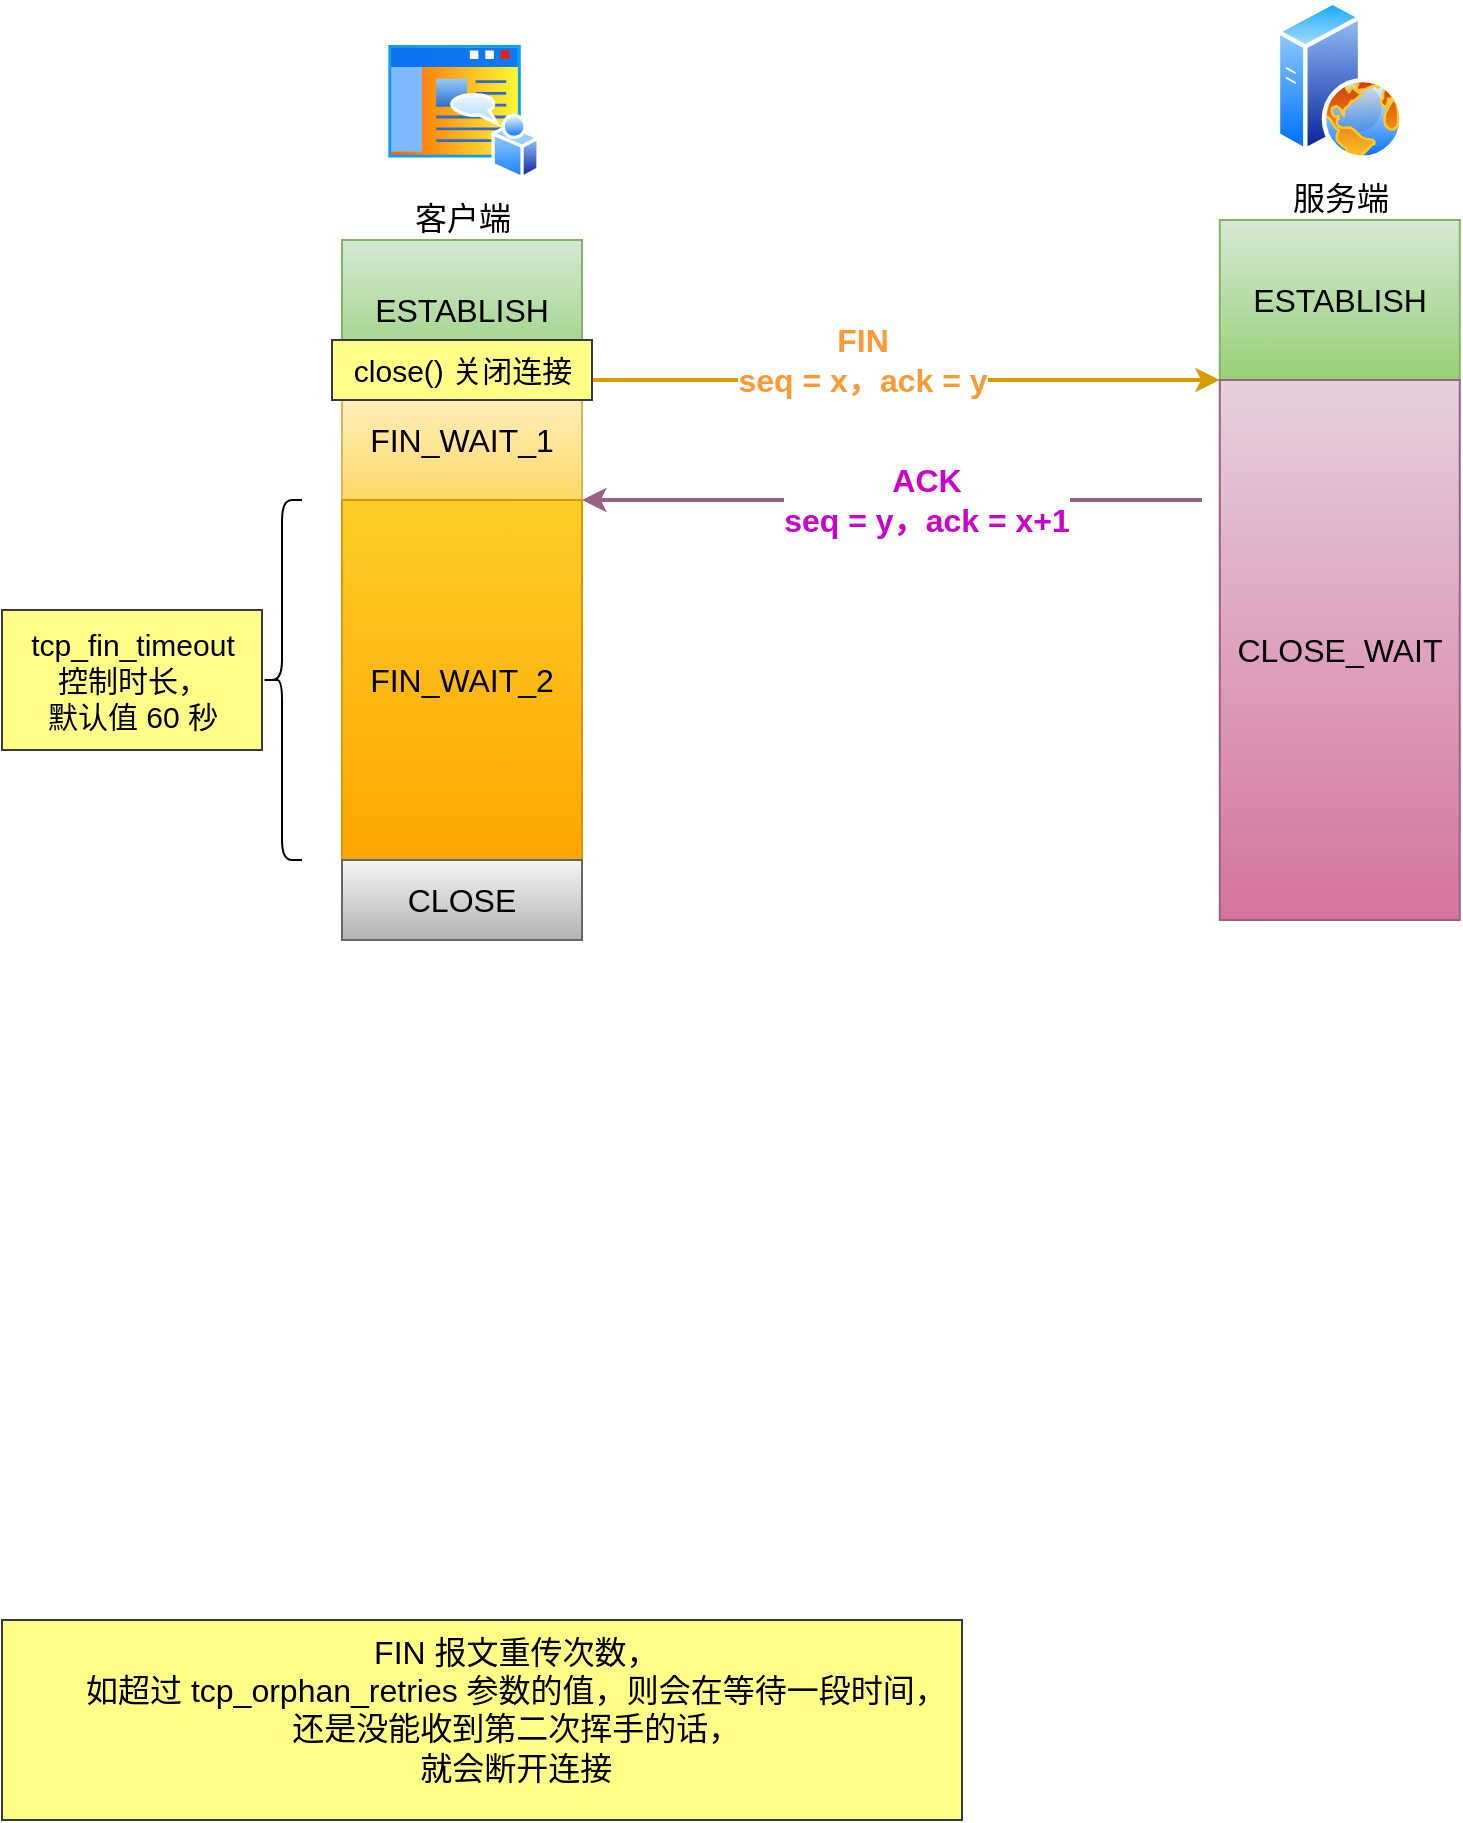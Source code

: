 <mxfile version="20.2.4" type="github">
  <diagram id="Fa6m_Z5WMGcqbGw5dG9U" name="第 1 页">
    <mxGraphModel dx="1773" dy="562" grid="1" gridSize="10" guides="1" tooltips="1" connect="1" arrows="1" fold="1" page="1" pageScale="1" pageWidth="827" pageHeight="1169" math="0" shadow="0">
      <root>
        <mxCell id="0" />
        <mxCell id="1" parent="0" />
        <mxCell id="5VaZX67ThPw-DQXuEVwe-1" value="ESTABLISH" style="rounded=0;whiteSpace=wrap;html=1;fontSize=16;fillColor=#d5e8d4;strokeColor=#82b366;gradientColor=#97d077;" vertex="1" parent="1">
          <mxGeometry x="120" y="210" width="120" height="70" as="geometry" />
        </mxCell>
        <mxCell id="5VaZX67ThPw-DQXuEVwe-2" value="客户端" style="aspect=fixed;perimeter=ellipsePerimeter;html=1;align=center;shadow=0;dashed=0;spacingTop=3;image;image=img/lib/active_directory/home_page.svg;fontSize=16;" vertex="1" parent="1">
          <mxGeometry x="141.11" y="110" width="77.78" height="70" as="geometry" />
        </mxCell>
        <mxCell id="5VaZX67ThPw-DQXuEVwe-3" value="服务端" style="aspect=fixed;perimeter=ellipsePerimeter;html=1;align=center;shadow=0;dashed=0;spacingTop=3;image;image=img/lib/active_directory/web_server.svg;fontSize=16;" vertex="1" parent="1">
          <mxGeometry x="586.89" y="90" width="64" height="80" as="geometry" />
        </mxCell>
        <mxCell id="5VaZX67ThPw-DQXuEVwe-5" value="ESTABLISH" style="rounded=0;whiteSpace=wrap;html=1;fontSize=16;fillColor=#d5e8d4;strokeColor=#82b366;gradientColor=#97d077;" vertex="1" parent="1">
          <mxGeometry x="558.89" y="200" width="120" height="80" as="geometry" />
        </mxCell>
        <mxCell id="5VaZX67ThPw-DQXuEVwe-6" value="FIN_WAIT_1" style="rounded=0;whiteSpace=wrap;html=1;fontSize=16;fillColor=#fff2cc;strokeColor=#d6b656;gradientColor=#ffd966;" vertex="1" parent="1">
          <mxGeometry x="120" y="280" width="120" height="60" as="geometry" />
        </mxCell>
        <mxCell id="5VaZX67ThPw-DQXuEVwe-7" value="&lt;b style=&quot;color: rgb(255, 153, 51); font-size: 16px;&quot;&gt;FIN&lt;br style=&quot;font-size: 16px;&quot;&gt;seq = x，ack = y&lt;/b&gt;" style="rounded=0;orthogonalLoop=1;jettySize=auto;html=1;fontSize=16;exitX=1;exitY=0;exitDx=0;exitDy=0;fillColor=#ffcd28;gradientColor=#ffa500;strokeColor=#d79b00;strokeWidth=2;entryX=0;entryY=1;entryDx=0;entryDy=0;" edge="1" parent="1" target="5VaZX67ThPw-DQXuEVwe-5">
          <mxGeometry x="-0.125" y="10" relative="1" as="geometry">
            <mxPoint x="450" y="280" as="targetPoint" />
            <mxPoint as="offset" />
            <mxPoint x="240" y="280" as="sourcePoint" />
          </mxGeometry>
        </mxCell>
        <mxCell id="5VaZX67ThPw-DQXuEVwe-17" value="&lt;blockquote style=&quot;orphans: 2; text-align: center; text-indent: 0px; widows: 2; text-decoration-thickness: initial; text-decoration-style: initial; text-decoration-color: initial; margin: 0px 0px 0px 40px; border: none; padding: 0px; -webkit-text-stroke-width: 0px; word-spacing: 0px; text-transform: none; letter-spacing: normal; font-weight: 400; font-variant-caps: normal; font-variant-ligatures: normal; font-style: normal; font-size: 16px; font-family: Helvetica; color: rgb(0, 0, 0);&quot;&gt;FIN 报文重传次数，&lt;/blockquote&gt;&lt;blockquote style=&quot;orphans: 2; text-align: center; text-indent: 0px; widows: 2; text-decoration-thickness: initial; text-decoration-style: initial; text-decoration-color: initial; margin: 0px 0px 0px 40px; border: none; padding: 0px;&quot;&gt;如超过 tcp_orphan_retries&amp;nbsp;参数的值，&lt;span style=&quot;color: rgb(0, 0, 0); font-family: Helvetica; font-size: 16px; font-style: normal; font-variant-ligatures: normal; font-variant-caps: normal; font-weight: 400; letter-spacing: normal; text-transform: none; word-spacing: 0px; -webkit-text-stroke-width: 0px;&quot;&gt;则会在等待一段时间，&lt;/span&gt;&lt;/blockquote&gt;&lt;blockquote style=&quot;font-family: Helvetica; font-size: 16px; font-style: normal; font-variant-ligatures: normal; font-variant-caps: normal; font-weight: 400; letter-spacing: normal; orphans: 2; text-align: center; text-indent: 0px; text-transform: none; widows: 2; word-spacing: 0px; -webkit-text-stroke-width: 0px; text-decoration-thickness: initial; text-decoration-style: initial; text-decoration-color: initial; color: rgb(0, 0, 0); margin: 0px 0px 0px 40px; border: none; padding: 0px;&quot;&gt;还是没能收到第二次挥手的话，&lt;/blockquote&gt;&lt;blockquote style=&quot;font-family: Helvetica; font-size: 16px; font-style: normal; font-variant-ligatures: normal; font-variant-caps: normal; font-weight: 400; letter-spacing: normal; orphans: 2; text-align: center; text-indent: 0px; text-transform: none; widows: 2; word-spacing: 0px; -webkit-text-stroke-width: 0px; text-decoration-thickness: initial; text-decoration-style: initial; text-decoration-color: initial; color: rgb(0, 0, 0); margin: 0px 0px 0px 40px; border: none; padding: 0px;&quot;&gt;就会断开连接&lt;/blockquote&gt;" style="text;whiteSpace=wrap;html=1;fontSize=16;fillColor=#ffff88;strokeColor=#36393d;labelBackgroundColor=none;" vertex="1" parent="1">
          <mxGeometry x="-50" y="900" width="480" height="100" as="geometry" />
        </mxCell>
        <mxCell id="5VaZX67ThPw-DQXuEVwe-18" value="CLOSE_WAIT" style="rounded=0;whiteSpace=wrap;html=1;fontSize=16;fillColor=#e6d0de;strokeColor=#996185;gradientColor=#d5739d;" vertex="1" parent="1">
          <mxGeometry x="558.89" y="280" width="120" height="270" as="geometry" />
        </mxCell>
        <mxCell id="5VaZX67ThPw-DQXuEVwe-19" value="&lt;b style=&quot;font-size: 16px;&quot;&gt;&lt;font color=&quot;#cc00cc&quot;&gt;ACK&lt;br style=&quot;font-size: 16px;&quot;&gt;seq = y，ack = x+1&lt;/font&gt;&lt;/b&gt;" style="rounded=0;orthogonalLoop=1;jettySize=auto;html=1;fontSize=16;fillColor=#e6d0de;gradientColor=#d5739d;strokeColor=#996185;strokeWidth=2;entryX=1;entryY=1;entryDx=0;entryDy=0;" edge="1" parent="1" target="5VaZX67ThPw-DQXuEVwe-6">
          <mxGeometry x="-0.106" relative="1" as="geometry">
            <mxPoint x="250" y="340" as="targetPoint" />
            <mxPoint as="offset" />
            <mxPoint x="550" y="340" as="sourcePoint" />
          </mxGeometry>
        </mxCell>
        <mxCell id="5VaZX67ThPw-DQXuEVwe-25" value="FIN_WAIT_2" style="rounded=0;whiteSpace=wrap;html=1;fontSize=16;fillColor=#ffcd28;strokeColor=#d79b00;gradientColor=#ffa500;" vertex="1" parent="1">
          <mxGeometry x="120" y="340" width="120" height="180" as="geometry" />
        </mxCell>
        <mxCell id="5VaZX67ThPw-DQXuEVwe-26" value="close() 关闭连接" style="text;html=1;align=center;verticalAlign=middle;resizable=0;points=[];autosize=1;strokeColor=#36393d;fillColor=#ffff88;fontSize=15;" vertex="1" parent="1">
          <mxGeometry x="115" y="260" width="130" height="30" as="geometry" />
        </mxCell>
        <mxCell id="5VaZX67ThPw-DQXuEVwe-27" value="" style="shape=curlyBracket;whiteSpace=wrap;html=1;rounded=1;fontSize=15;" vertex="1" parent="1">
          <mxGeometry x="80" y="340" width="20" height="180" as="geometry" />
        </mxCell>
        <mxCell id="5VaZX67ThPw-DQXuEVwe-28" value="tcp_fin_timeout &lt;br&gt;控制时长，&lt;br&gt;默认值 60 秒" style="text;html=1;align=center;verticalAlign=middle;resizable=0;points=[];autosize=1;strokeColor=#36393d;fillColor=#ffff88;fontSize=15;" vertex="1" parent="1">
          <mxGeometry x="-50" y="395" width="130" height="70" as="geometry" />
        </mxCell>
        <mxCell id="5VaZX67ThPw-DQXuEVwe-29" value="CLOSE" style="rounded=0;whiteSpace=wrap;html=1;fontSize=16;fillColor=#f5f5f5;strokeColor=#666666;gradientColor=#b3b3b3;" vertex="1" parent="1">
          <mxGeometry x="120" y="520" width="120" height="40" as="geometry" />
        </mxCell>
      </root>
    </mxGraphModel>
  </diagram>
</mxfile>
